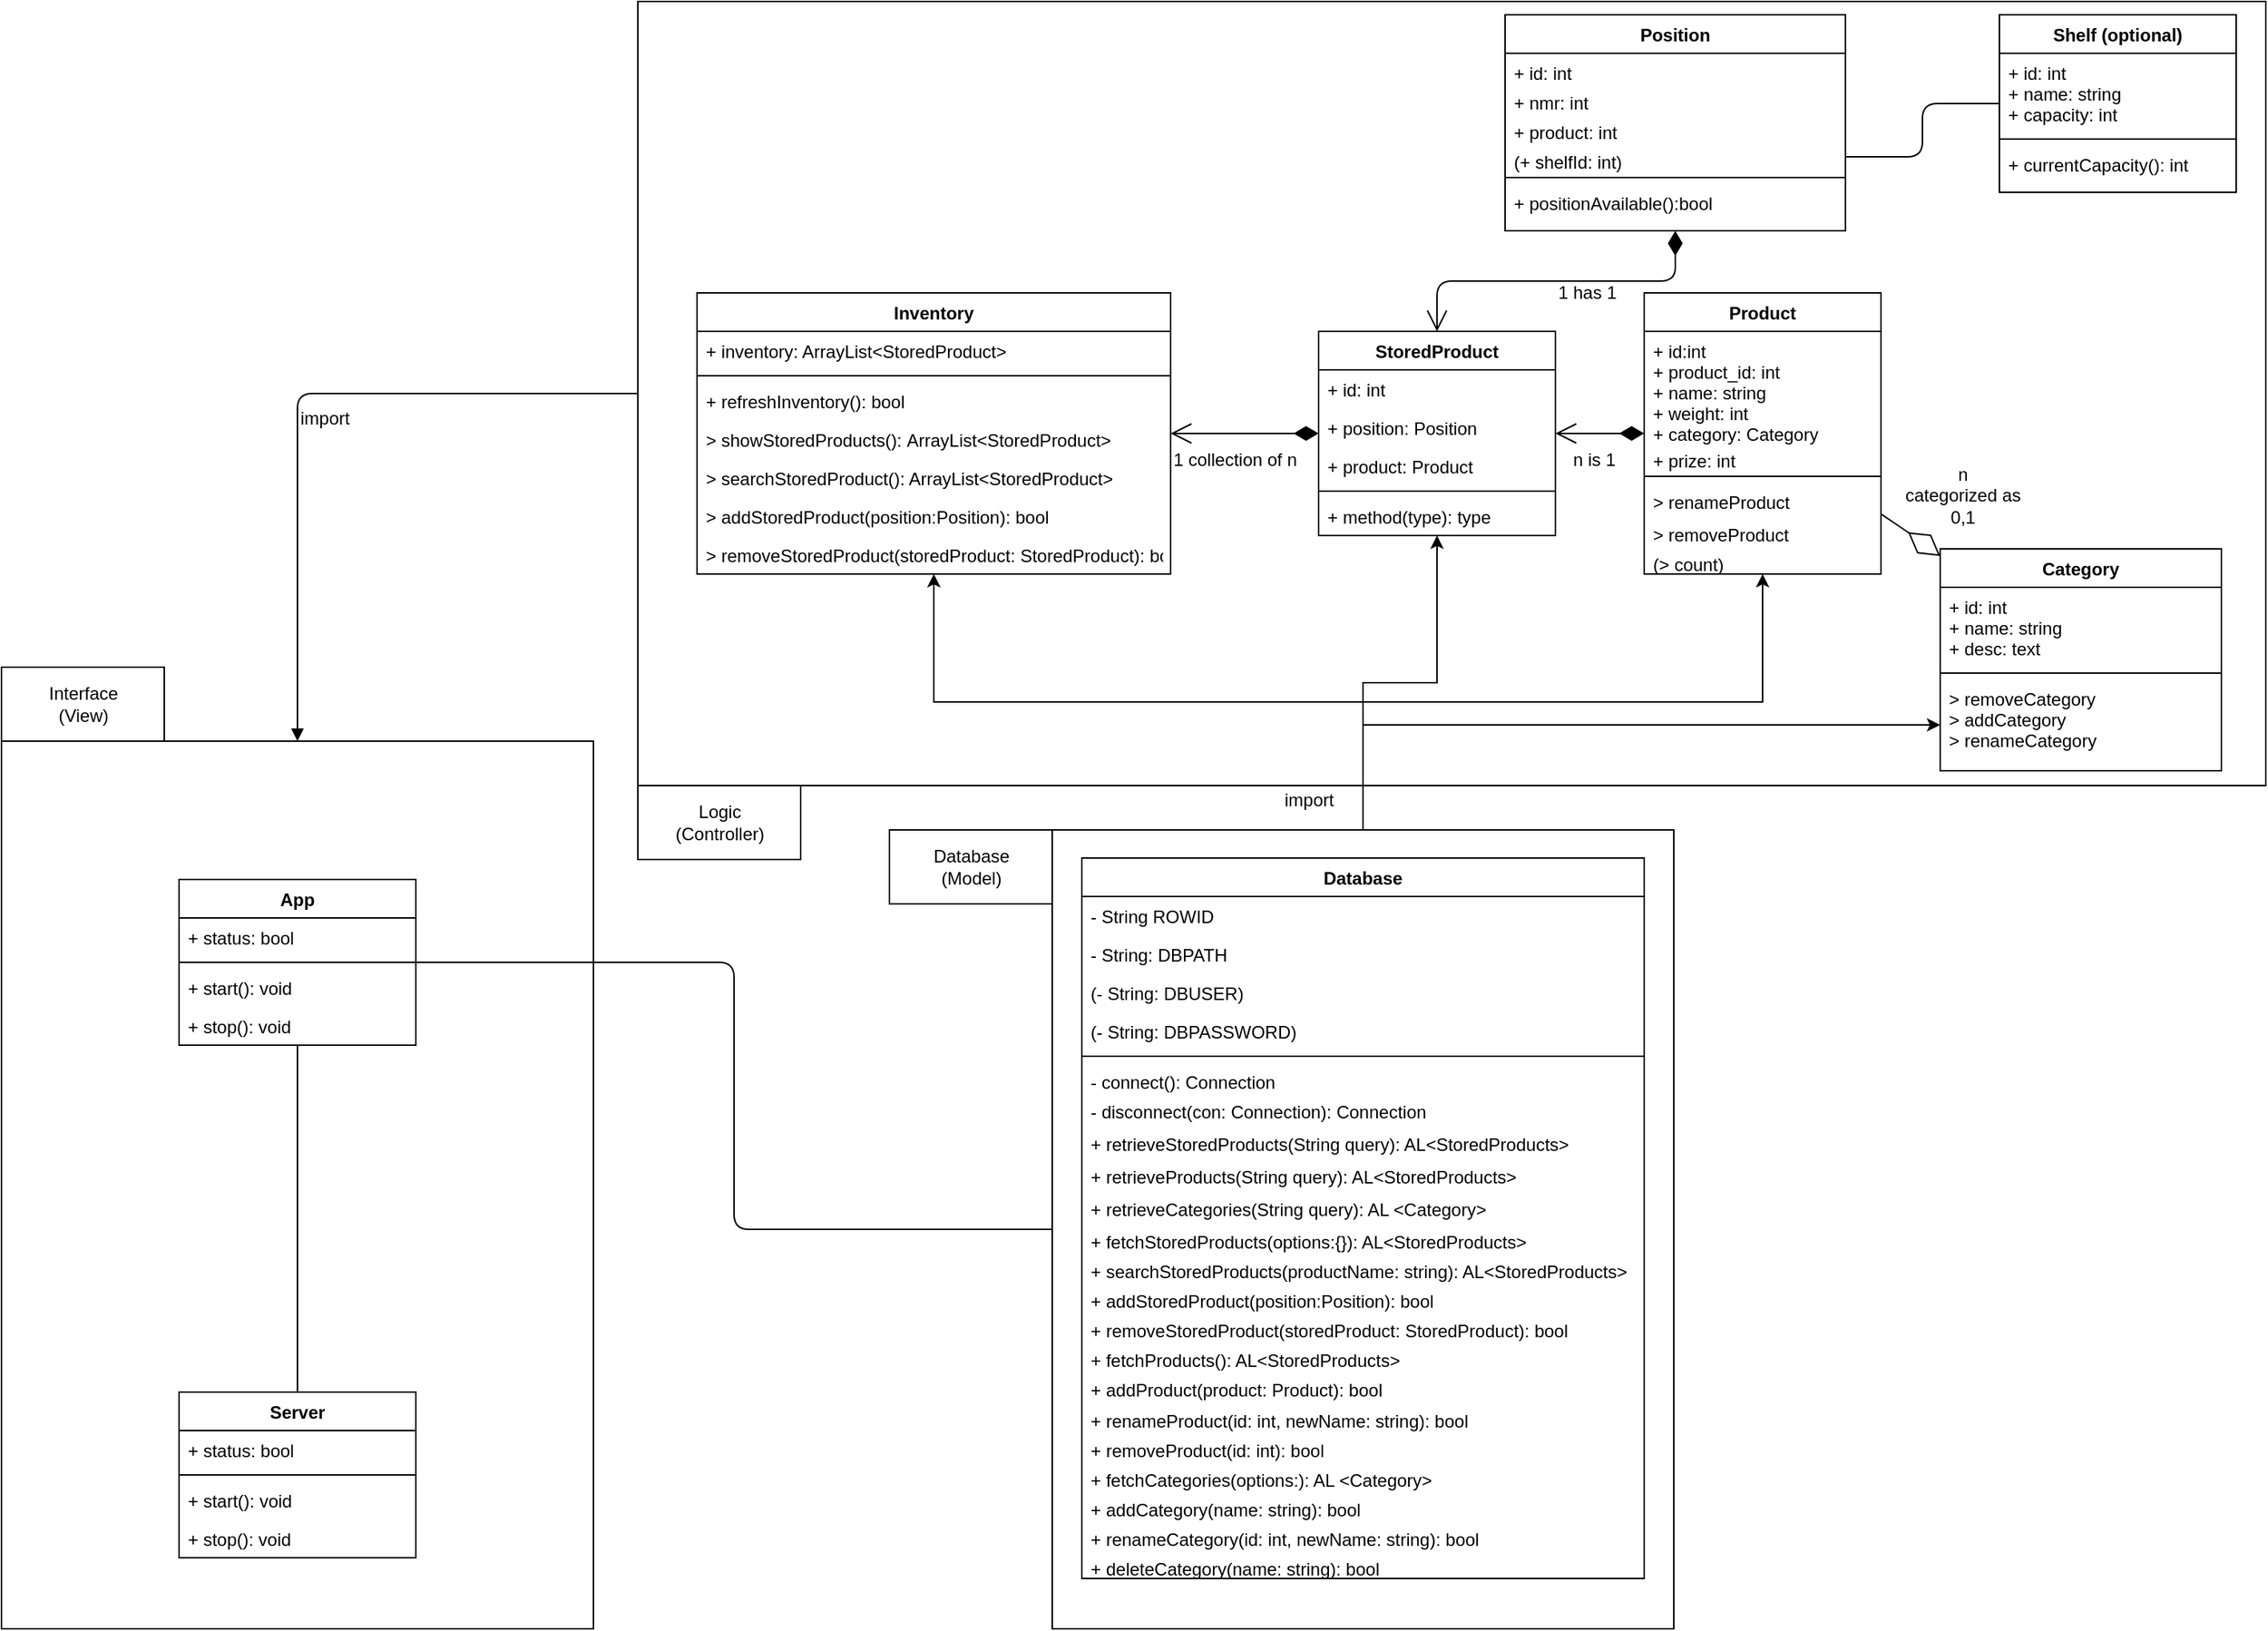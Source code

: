 <mxfile version="12.1.7" type="device" pages="1"><diagram id="II4qITKLCi_VNjRn3j1U" name="Page-1"><mxGraphModel dx="2235" dy="808" grid="1" gridSize="10" guides="1" tooltips="1" connect="1" arrows="1" fold="1" page="1" pageScale="1" pageWidth="827" pageHeight="1169" math="0" shadow="0"><root><mxCell id="0"/><mxCell id="1" parent="0"/><mxCell id="MuC0JlUs1k2olT5uU5jN-13" value="" style="rounded=0;whiteSpace=wrap;html=1;" parent="1" vertex="1"><mxGeometry x="-290" y="10" width="1100" height="530" as="geometry"/></mxCell><mxCell id="MuC0JlUs1k2olT5uU5jN-11" value="" style="rounded=0;whiteSpace=wrap;html=1;" parent="1" vertex="1"><mxGeometry x="-10" y="570" width="420" height="540" as="geometry"/></mxCell><mxCell id="MuC0JlUs1k2olT5uU5jN-10" value="" style="rounded=0;whiteSpace=wrap;html=1;" parent="1" vertex="1"><mxGeometry x="-720" y="510" width="400" height="600" as="geometry"/></mxCell><mxCell id="Qiu1RY4GNax4AS43yLGP-1" value="Shelf (optional)" style="swimlane;fontStyle=1;align=center;verticalAlign=top;childLayout=stackLayout;horizontal=1;startSize=26;horizontalStack=0;resizeParent=1;resizeParentMax=0;resizeLast=0;collapsible=1;marginBottom=0;" parent="1" vertex="1"><mxGeometry x="630" y="19" width="160" height="120" as="geometry"/></mxCell><mxCell id="Qiu1RY4GNax4AS43yLGP-2" value="+ id: int&#10;+ name: string&#10;+ capacity: int" style="text;strokeColor=none;fillColor=none;align=left;verticalAlign=top;spacingLeft=4;spacingRight=4;overflow=hidden;rotatable=0;points=[[0,0.5],[1,0.5]];portConstraint=eastwest;" parent="Qiu1RY4GNax4AS43yLGP-1" vertex="1"><mxGeometry y="26" width="160" height="54" as="geometry"/></mxCell><mxCell id="Qiu1RY4GNax4AS43yLGP-3" value="" style="line;strokeWidth=1;fillColor=none;align=left;verticalAlign=middle;spacingTop=-1;spacingLeft=3;spacingRight=3;rotatable=0;labelPosition=right;points=[];portConstraint=eastwest;" parent="Qiu1RY4GNax4AS43yLGP-1" vertex="1"><mxGeometry y="80" width="160" height="8" as="geometry"/></mxCell><mxCell id="Qiu1RY4GNax4AS43yLGP-4" value="+ currentCapacity(): int" style="text;strokeColor=none;fillColor=none;align=left;verticalAlign=top;spacingLeft=4;spacingRight=4;overflow=hidden;rotatable=0;points=[[0,0.5],[1,0.5]];portConstraint=eastwest;" parent="Qiu1RY4GNax4AS43yLGP-1" vertex="1"><mxGeometry y="88" width="160" height="32" as="geometry"/></mxCell><mxCell id="Qiu1RY4GNax4AS43yLGP-5" value="Position" style="swimlane;fontStyle=1;align=center;verticalAlign=top;childLayout=stackLayout;horizontal=1;startSize=26;horizontalStack=0;resizeParent=1;resizeParentMax=0;resizeLast=0;collapsible=1;marginBottom=0;" parent="1" vertex="1"><mxGeometry x="296" y="19" width="230" height="146" as="geometry"/></mxCell><mxCell id="8mQVZYMGVBIPvpWRdQCe-19" value="+ id: int" style="text;strokeColor=none;fillColor=none;align=left;verticalAlign=top;spacingLeft=4;spacingRight=4;overflow=hidden;rotatable=0;points=[[0,0.5],[1,0.5]];portConstraint=eastwest;" parent="Qiu1RY4GNax4AS43yLGP-5" vertex="1"><mxGeometry y="26" width="230" height="20" as="geometry"/></mxCell><mxCell id="8mQVZYMGVBIPvpWRdQCe-22" value="+ nmr: int" style="text;strokeColor=none;fillColor=none;align=left;verticalAlign=top;spacingLeft=4;spacingRight=4;overflow=hidden;rotatable=0;points=[[0,0.5],[1,0.5]];portConstraint=eastwest;" parent="Qiu1RY4GNax4AS43yLGP-5" vertex="1"><mxGeometry y="46" width="230" height="20" as="geometry"/></mxCell><mxCell id="8mQVZYMGVBIPvpWRdQCe-20" value="+ product: int" style="text;strokeColor=none;fillColor=none;align=left;verticalAlign=top;spacingLeft=4;spacingRight=4;overflow=hidden;rotatable=0;points=[[0,0.5],[1,0.5]];portConstraint=eastwest;" parent="Qiu1RY4GNax4AS43yLGP-5" vertex="1"><mxGeometry y="66" width="230" height="20" as="geometry"/></mxCell><mxCell id="8mQVZYMGVBIPvpWRdQCe-21" value="(+ shelfId: int)" style="text;strokeColor=none;fillColor=none;align=left;verticalAlign=top;spacingLeft=4;spacingRight=4;overflow=hidden;rotatable=0;points=[[0,0.5],[1,0.5]];portConstraint=eastwest;" parent="Qiu1RY4GNax4AS43yLGP-5" vertex="1"><mxGeometry y="86" width="230" height="20" as="geometry"/></mxCell><mxCell id="Qiu1RY4GNax4AS43yLGP-7" value="" style="line;strokeWidth=1;fillColor=none;align=left;verticalAlign=middle;spacingTop=-1;spacingLeft=3;spacingRight=3;rotatable=0;labelPosition=right;points=[];portConstraint=eastwest;" parent="Qiu1RY4GNax4AS43yLGP-5" vertex="1"><mxGeometry y="106" width="230" height="8" as="geometry"/></mxCell><mxCell id="Qiu1RY4GNax4AS43yLGP-8" value="+ positionAvailable():bool" style="text;strokeColor=none;fillColor=none;align=left;verticalAlign=top;spacingLeft=4;spacingRight=4;overflow=hidden;rotatable=0;points=[[0,0.5],[1,0.5]];portConstraint=eastwest;" parent="Qiu1RY4GNax4AS43yLGP-5" vertex="1"><mxGeometry y="114" width="230" height="32" as="geometry"/></mxCell><mxCell id="Qiu1RY4GNax4AS43yLGP-9" value="Product" style="swimlane;fontStyle=1;align=center;verticalAlign=top;childLayout=stackLayout;horizontal=1;startSize=26;horizontalStack=0;resizeParent=1;resizeParentMax=0;resizeLast=0;collapsible=1;marginBottom=0;" parent="1" vertex="1"><mxGeometry x="390" y="207" width="160" height="190" as="geometry"/></mxCell><mxCell id="Qiu1RY4GNax4AS43yLGP-10" value="+ id:int&#10;+ product_id: int&#10;+ name: string&#10;+ weight: int&#10;+ category: Category" style="text;strokeColor=none;fillColor=none;align=left;verticalAlign=top;spacingLeft=4;spacingRight=4;overflow=hidden;rotatable=0;points=[[0,0.5],[1,0.5]];portConstraint=eastwest;" parent="Qiu1RY4GNax4AS43yLGP-9" vertex="1"><mxGeometry y="26" width="160" height="74" as="geometry"/></mxCell><mxCell id="AtLYLam72HxLLNufHpRY-1" value="+ prize: int" style="text;strokeColor=none;fillColor=none;align=left;verticalAlign=top;spacingLeft=4;spacingRight=4;overflow=hidden;rotatable=0;points=[[0,0.5],[1,0.5]];portConstraint=eastwest;" parent="Qiu1RY4GNax4AS43yLGP-9" vertex="1"><mxGeometry y="100" width="160" height="20" as="geometry"/></mxCell><mxCell id="Qiu1RY4GNax4AS43yLGP-11" value="" style="line;strokeWidth=1;fillColor=none;align=left;verticalAlign=middle;spacingTop=-1;spacingLeft=3;spacingRight=3;rotatable=0;labelPosition=right;points=[];portConstraint=eastwest;" parent="Qiu1RY4GNax4AS43yLGP-9" vertex="1"><mxGeometry y="120" width="160" height="8" as="geometry"/></mxCell><mxCell id="Qiu1RY4GNax4AS43yLGP-12" value="&gt; renameProduct" style="text;strokeColor=none;fillColor=none;align=left;verticalAlign=top;spacingLeft=4;spacingRight=4;overflow=hidden;rotatable=0;points=[[0,0.5],[1,0.5]];portConstraint=eastwest;" parent="Qiu1RY4GNax4AS43yLGP-9" vertex="1"><mxGeometry y="128" width="160" height="22" as="geometry"/></mxCell><mxCell id="C-HPcvjuCENW0QRDmI3f-2" value="&gt; removeProduct" style="text;strokeColor=none;fillColor=none;align=left;verticalAlign=top;spacingLeft=4;spacingRight=4;overflow=hidden;rotatable=0;points=[[0,0.5],[1,0.5]];portConstraint=eastwest;" parent="Qiu1RY4GNax4AS43yLGP-9" vertex="1"><mxGeometry y="150" width="160" height="20" as="geometry"/></mxCell><mxCell id="hjZulQvBA6jyigEJ-ACJ-21" value="(&gt; count)" style="text;strokeColor=none;fillColor=none;align=left;verticalAlign=top;spacingLeft=4;spacingRight=4;overflow=hidden;rotatable=0;points=[[0,0.5],[1,0.5]];portConstraint=eastwest;" parent="Qiu1RY4GNax4AS43yLGP-9" vertex="1"><mxGeometry y="170" width="160" height="20" as="geometry"/></mxCell><mxCell id="Qiu1RY4GNax4AS43yLGP-34" value="Category" style="swimlane;fontStyle=1;align=center;verticalAlign=top;childLayout=stackLayout;horizontal=1;startSize=26;horizontalStack=0;resizeParent=1;resizeParentMax=0;resizeLast=0;collapsible=1;marginBottom=0;" parent="1" vertex="1"><mxGeometry x="590" y="380" width="190" height="150" as="geometry"/></mxCell><mxCell id="Qiu1RY4GNax4AS43yLGP-35" value="+ id: int&#10;+ name: string&#10;+ desc: text" style="text;strokeColor=none;fillColor=none;align=left;verticalAlign=top;spacingLeft=4;spacingRight=4;overflow=hidden;rotatable=0;points=[[0,0.5],[1,0.5]];portConstraint=eastwest;" parent="Qiu1RY4GNax4AS43yLGP-34" vertex="1"><mxGeometry y="26" width="190" height="54" as="geometry"/></mxCell><mxCell id="Qiu1RY4GNax4AS43yLGP-36" value="" style="line;strokeWidth=1;fillColor=none;align=left;verticalAlign=middle;spacingTop=-1;spacingLeft=3;spacingRight=3;rotatable=0;labelPosition=right;points=[];portConstraint=eastwest;" parent="Qiu1RY4GNax4AS43yLGP-34" vertex="1"><mxGeometry y="80" width="190" height="8" as="geometry"/></mxCell><mxCell id="Qiu1RY4GNax4AS43yLGP-37" value="&gt; removeCategory&#10;&gt; addCategory&#10;&gt; renameCategory" style="text;strokeColor=none;fillColor=none;align=left;verticalAlign=top;spacingLeft=4;spacingRight=4;overflow=hidden;rotatable=0;points=[[0,0.5],[1,0.5]];portConstraint=eastwest;" parent="Qiu1RY4GNax4AS43yLGP-34" vertex="1"><mxGeometry y="88" width="190" height="62" as="geometry"/></mxCell><mxCell id="Qiu1RY4GNax4AS43yLGP-41" value="n&lt;br&gt;categorized as&lt;br&gt;0,1" style="text;html=1;resizable=0;points=[];autosize=1;align=center;verticalAlign=top;spacingTop=-4;" parent="1" vertex="1"><mxGeometry x="560" y="320" width="90" height="40" as="geometry"/></mxCell><mxCell id="ibuR769cZpBmyBUdAeHn-18" style="edgeStyle=orthogonalEdgeStyle;rounded=0;orthogonalLoop=1;jettySize=auto;html=1;" parent="1" source="MuC0JlUs1k2olT5uU5jN-11" target="ibuR769cZpBmyBUdAeHn-8" edge="1"><mxGeometry relative="1" as="geometry"><mxPoint x="-250" y="332" as="targetPoint"/></mxGeometry></mxCell><mxCell id="QKrm-Eze9-A4GsQXH-GI-1" value="Database" style="swimlane;fontStyle=1;align=center;verticalAlign=top;childLayout=stackLayout;horizontal=1;startSize=26;horizontalStack=0;resizeParent=1;resizeParentMax=0;resizeLast=0;collapsible=1;marginBottom=0;" parent="1" vertex="1"><mxGeometry x="10" y="589" width="380" height="487" as="geometry"/></mxCell><mxCell id="QKrm-Eze9-A4GsQXH-GI-2" value="- String ROWID&#10;&#9;&#10;&#9;String DBPATH = &quot;D:\\\\Projects\\\\Java Projects\\\\pen-testing\\\\sqlite\\\\db.pen_testing.db&quot;;&#10;&#9;&#10;&#9;String DBUSER = &quot;root&quot;;&#10;&#9;&#10;&#9;String DBPASSWORD = &quot;password&quot;;" style="text;strokeColor=none;fillColor=none;align=left;verticalAlign=top;spacingLeft=4;spacingRight=4;overflow=hidden;rotatable=0;points=[[0,0.5],[1,0.5]];portConstraint=eastwest;" parent="QKrm-Eze9-A4GsQXH-GI-1" vertex="1"><mxGeometry y="26" width="380" height="26" as="geometry"/></mxCell><mxCell id="MuC0JlUs1k2olT5uU5jN-7" value="- String: DBPATH" style="text;strokeColor=none;fillColor=none;align=left;verticalAlign=top;spacingLeft=4;spacingRight=4;overflow=hidden;rotatable=0;points=[[0,0.5],[1,0.5]];portConstraint=eastwest;" parent="QKrm-Eze9-A4GsQXH-GI-1" vertex="1"><mxGeometry y="52" width="380" height="26" as="geometry"/></mxCell><mxCell id="MuC0JlUs1k2olT5uU5jN-8" value="(- String: DBUSER)" style="text;strokeColor=none;fillColor=none;align=left;verticalAlign=top;spacingLeft=4;spacingRight=4;overflow=hidden;rotatable=0;points=[[0,0.5],[1,0.5]];portConstraint=eastwest;" parent="QKrm-Eze9-A4GsQXH-GI-1" vertex="1"><mxGeometry y="78" width="380" height="26" as="geometry"/></mxCell><mxCell id="MuC0JlUs1k2olT5uU5jN-9" value="(- String: DBPASSWORD)" style="text;strokeColor=none;fillColor=none;align=left;verticalAlign=top;spacingLeft=4;spacingRight=4;overflow=hidden;rotatable=0;points=[[0,0.5],[1,0.5]];portConstraint=eastwest;" parent="QKrm-Eze9-A4GsQXH-GI-1" vertex="1"><mxGeometry y="104" width="380" height="26" as="geometry"/></mxCell><mxCell id="QKrm-Eze9-A4GsQXH-GI-3" value="" style="line;strokeWidth=1;fillColor=none;align=left;verticalAlign=middle;spacingTop=-1;spacingLeft=3;spacingRight=3;rotatable=0;labelPosition=right;points=[];portConstraint=eastwest;" parent="QKrm-Eze9-A4GsQXH-GI-1" vertex="1"><mxGeometry y="130" width="380" height="8" as="geometry"/></mxCell><mxCell id="s66H79j97dUhZ_Nawj3t-1" value="- connect(): Connection" style="text;strokeColor=none;fillColor=none;align=left;verticalAlign=top;spacingLeft=4;spacingRight=4;overflow=hidden;rotatable=0;points=[[0,0.5],[1,0.5]];portConstraint=eastwest;" parent="QKrm-Eze9-A4GsQXH-GI-1" vertex="1"><mxGeometry y="138" width="380" height="20" as="geometry"/></mxCell><mxCell id="s66H79j97dUhZ_Nawj3t-2" value="- disconnect(con: Connection): Connection" style="text;strokeColor=none;fillColor=none;align=left;verticalAlign=top;spacingLeft=4;spacingRight=4;overflow=hidden;rotatable=0;points=[[0,0.5],[1,0.5]];portConstraint=eastwest;" parent="QKrm-Eze9-A4GsQXH-GI-1" vertex="1"><mxGeometry y="158" width="380" height="22" as="geometry"/></mxCell><mxCell id="gfWhXtZirMkXytCO7cxq-39" value="+ retrieveStoredProducts(String query): AL&lt;StoredProducts&gt;" style="text;strokeColor=none;fillColor=none;align=left;verticalAlign=top;spacingLeft=4;spacingRight=4;overflow=hidden;rotatable=0;points=[[0,0.5],[1,0.5]];portConstraint=eastwest;" vertex="1" parent="QKrm-Eze9-A4GsQXH-GI-1"><mxGeometry y="180" width="380" height="22" as="geometry"/></mxCell><mxCell id="gfWhXtZirMkXytCO7cxq-41" value="+ retrieveProducts(String query): AL&lt;StoredProducts&gt;" style="text;strokeColor=none;fillColor=none;align=left;verticalAlign=top;spacingLeft=4;spacingRight=4;overflow=hidden;rotatable=0;points=[[0,0.5],[1,0.5]];portConstraint=eastwest;" vertex="1" parent="QKrm-Eze9-A4GsQXH-GI-1"><mxGeometry y="202" width="380" height="22" as="geometry"/></mxCell><mxCell id="gfWhXtZirMkXytCO7cxq-42" value="+ retrieveCategories(String query): AL &lt;Category&gt;" style="text;strokeColor=none;fillColor=none;align=left;verticalAlign=top;spacingLeft=4;spacingRight=4;overflow=hidden;rotatable=0;points=[[0,0.5],[1,0.5]];portConstraint=eastwest;" vertex="1" parent="QKrm-Eze9-A4GsQXH-GI-1"><mxGeometry y="224" width="380" height="22" as="geometry"/></mxCell><mxCell id="MuC0JlUs1k2olT5uU5jN-4" value="+ fetchStoredProducts(options:{}): AL&lt;StoredProducts&gt;" style="text;strokeColor=none;fillColor=none;align=left;verticalAlign=top;spacingLeft=4;spacingRight=4;overflow=hidden;rotatable=0;points=[[0,0.5],[1,0.5]];portConstraint=eastwest;" parent="QKrm-Eze9-A4GsQXH-GI-1" vertex="1"><mxGeometry y="246" width="380" height="20" as="geometry"/></mxCell><mxCell id="ibuR769cZpBmyBUdAeHn-26" value="+ searchStoredProducts(productName: string): AL&lt;StoredProducts&gt;" style="text;strokeColor=none;fillColor=none;align=left;verticalAlign=top;spacingLeft=4;spacingRight=4;overflow=hidden;rotatable=0;points=[[0,0.5],[1,0.5]];portConstraint=eastwest;" parent="QKrm-Eze9-A4GsQXH-GI-1" vertex="1"><mxGeometry y="266" width="380" height="20" as="geometry"/></mxCell><mxCell id="ibuR769cZpBmyBUdAeHn-39" value="+ addStoredProduct(position:Position): bool" style="text;strokeColor=none;fillColor=none;align=left;verticalAlign=top;spacingLeft=4;spacingRight=4;overflow=hidden;rotatable=0;points=[[0,0.5],[1,0.5]];portConstraint=eastwest;" parent="QKrm-Eze9-A4GsQXH-GI-1" vertex="1"><mxGeometry y="286" width="380" height="20" as="geometry"/></mxCell><mxCell id="ibuR769cZpBmyBUdAeHn-36" value="+ removeStoredProduct(storedProduct: StoredProduct): bool" style="text;strokeColor=none;fillColor=none;align=left;verticalAlign=top;spacingLeft=4;spacingRight=4;overflow=hidden;rotatable=0;points=[[0,0.5],[1,0.5]];portConstraint=eastwest;" parent="QKrm-Eze9-A4GsQXH-GI-1" vertex="1"><mxGeometry y="306" width="380" height="20" as="geometry"/></mxCell><mxCell id="MuC0JlUs1k2olT5uU5jN-5" value="+ fetchProducts(): AL&lt;StoredProducts&gt;" style="text;strokeColor=none;fillColor=none;align=left;verticalAlign=top;spacingLeft=4;spacingRight=4;overflow=hidden;rotatable=0;points=[[0,0.5],[1,0.5]];portConstraint=eastwest;" parent="QKrm-Eze9-A4GsQXH-GI-1" vertex="1"><mxGeometry y="326" width="380" height="20" as="geometry"/></mxCell><mxCell id="ibuR769cZpBmyBUdAeHn-27" value="+ addProduct(product: Product): bool" style="text;strokeColor=none;fillColor=none;align=left;verticalAlign=top;spacingLeft=4;spacingRight=4;overflow=hidden;rotatable=0;points=[[0,0.5],[1,0.5]];portConstraint=eastwest;" parent="QKrm-Eze9-A4GsQXH-GI-1" vertex="1"><mxGeometry y="346" width="380" height="21" as="geometry"/></mxCell><mxCell id="ibuR769cZpBmyBUdAeHn-1" value="+ renameProduct(id: int, newName: string): bool" style="text;strokeColor=none;fillColor=none;align=left;verticalAlign=top;spacingLeft=4;spacingRight=4;overflow=hidden;rotatable=0;points=[[0,0.5],[1,0.5]];portConstraint=eastwest;" parent="QKrm-Eze9-A4GsQXH-GI-1" vertex="1"><mxGeometry y="367" width="380" height="20" as="geometry"/></mxCell><mxCell id="ibuR769cZpBmyBUdAeHn-28" value="+ removeProduct(id: int): bool" style="text;strokeColor=none;fillColor=none;align=left;verticalAlign=top;spacingLeft=4;spacingRight=4;overflow=hidden;rotatable=0;points=[[0,0.5],[1,0.5]];portConstraint=eastwest;" parent="QKrm-Eze9-A4GsQXH-GI-1" vertex="1"><mxGeometry y="387" width="380" height="20" as="geometry"/></mxCell><mxCell id="MuC0JlUs1k2olT5uU5jN-6" value="+ fetchCategories(options:): AL &lt;Category&gt;" style="text;strokeColor=none;fillColor=none;align=left;verticalAlign=top;spacingLeft=4;spacingRight=4;overflow=hidden;rotatable=0;points=[[0,0.5],[1,0.5]];portConstraint=eastwest;" parent="QKrm-Eze9-A4GsQXH-GI-1" vertex="1"><mxGeometry y="407" width="380" height="20" as="geometry"/></mxCell><mxCell id="ibuR769cZpBmyBUdAeHn-30" value="+ addCategory(name: string): bool" style="text;strokeColor=none;fillColor=none;align=left;verticalAlign=top;spacingLeft=4;spacingRight=4;overflow=hidden;rotatable=0;points=[[0,0.5],[1,0.5]];portConstraint=eastwest;" parent="QKrm-Eze9-A4GsQXH-GI-1" vertex="1"><mxGeometry y="427" width="380" height="20" as="geometry"/></mxCell><mxCell id="ibuR769cZpBmyBUdAeHn-25" value="+ renameCategory(id: int, newName: string): bool" style="text;strokeColor=none;fillColor=none;align=left;verticalAlign=top;spacingLeft=4;spacingRight=4;overflow=hidden;rotatable=0;points=[[0,0.5],[1,0.5]];portConstraint=eastwest;" parent="QKrm-Eze9-A4GsQXH-GI-1" vertex="1"><mxGeometry y="447" width="380" height="20" as="geometry"/></mxCell><mxCell id="ibuR769cZpBmyBUdAeHn-31" value="+ deleteCategory(name: string): bool" style="text;strokeColor=none;fillColor=none;align=left;verticalAlign=top;spacingLeft=4;spacingRight=4;overflow=hidden;rotatable=0;points=[[0,0.5],[1,0.5]];portConstraint=eastwest;" parent="QKrm-Eze9-A4GsQXH-GI-1" vertex="1"><mxGeometry y="467" width="380" height="20" as="geometry"/></mxCell><mxCell id="8mQVZYMGVBIPvpWRdQCe-23" value="" style="endArrow=none;html=1;edgeStyle=orthogonalEdgeStyle;" parent="1" source="Qiu1RY4GNax4AS43yLGP-1" target="8mQVZYMGVBIPvpWRdQCe-21" edge="1"><mxGeometry relative="1" as="geometry"><mxPoint x="200" y="620" as="sourcePoint"/><mxPoint x="520" y="145" as="targetPoint"/></mxGeometry></mxCell><mxCell id="ibuR769cZpBmyBUdAeHn-8" value="Inventory" style="swimlane;fontStyle=1;align=center;verticalAlign=top;childLayout=stackLayout;horizontal=1;startSize=26;horizontalStack=0;resizeParent=1;resizeParentMax=0;resizeLast=0;collapsible=1;marginBottom=0;" parent="1" vertex="1"><mxGeometry x="-250" y="207" width="320" height="190" as="geometry"/></mxCell><mxCell id="ibuR769cZpBmyBUdAeHn-9" value="+ inventory: ArrayList&lt;StoredProduct&gt;" style="text;strokeColor=none;fillColor=none;align=left;verticalAlign=top;spacingLeft=4;spacingRight=4;overflow=hidden;rotatable=0;points=[[0,0.5],[1,0.5]];portConstraint=eastwest;" parent="ibuR769cZpBmyBUdAeHn-8" vertex="1"><mxGeometry y="26" width="320" height="26" as="geometry"/></mxCell><mxCell id="ibuR769cZpBmyBUdAeHn-10" value="" style="line;strokeWidth=1;fillColor=none;align=left;verticalAlign=middle;spacingTop=-1;spacingLeft=3;spacingRight=3;rotatable=0;labelPosition=right;points=[];portConstraint=eastwest;" parent="ibuR769cZpBmyBUdAeHn-8" vertex="1"><mxGeometry y="52" width="320" height="8" as="geometry"/></mxCell><mxCell id="ibuR769cZpBmyBUdAeHn-11" value="+ refreshInventory(): bool" style="text;strokeColor=none;fillColor=none;align=left;verticalAlign=top;spacingLeft=4;spacingRight=4;overflow=hidden;rotatable=0;points=[[0,0.5],[1,0.5]];portConstraint=eastwest;" parent="ibuR769cZpBmyBUdAeHn-8" vertex="1"><mxGeometry y="60" width="320" height="26" as="geometry"/></mxCell><mxCell id="ibuR769cZpBmyBUdAeHn-24" value="&gt; showStoredProducts(): ArrayList&lt;StoredProduct&gt;" style="text;strokeColor=none;fillColor=none;align=left;verticalAlign=top;spacingLeft=4;spacingRight=4;overflow=hidden;rotatable=0;points=[[0,0.5],[1,0.5]];portConstraint=eastwest;" parent="ibuR769cZpBmyBUdAeHn-8" vertex="1"><mxGeometry y="86" width="320" height="26" as="geometry"/></mxCell><mxCell id="xI1_YKq2kXWIpsKkA5Jj-1" value="&gt; searchStoredProduct(): ArrayList&lt;StoredProduct&gt;" style="text;strokeColor=none;fillColor=none;align=left;verticalAlign=top;spacingLeft=4;spacingRight=4;overflow=hidden;rotatable=0;points=[[0,0.5],[1,0.5]];portConstraint=eastwest;" parent="ibuR769cZpBmyBUdAeHn-8" vertex="1"><mxGeometry y="112" width="320" height="26" as="geometry"/></mxCell><mxCell id="ibuR769cZpBmyBUdAeHn-32" value="&gt; addStoredProduct(position:Position): bool" style="text;strokeColor=none;fillColor=none;align=left;verticalAlign=top;spacingLeft=4;spacingRight=4;overflow=hidden;rotatable=0;points=[[0,0.5],[1,0.5]];portConstraint=eastwest;" parent="ibuR769cZpBmyBUdAeHn-8" vertex="1"><mxGeometry y="138" width="320" height="26" as="geometry"/></mxCell><mxCell id="ibuR769cZpBmyBUdAeHn-33" value="&gt; removeStoredProduct(storedProduct: StoredProduct): bool" style="text;strokeColor=none;fillColor=none;align=left;verticalAlign=top;spacingLeft=4;spacingRight=4;overflow=hidden;rotatable=0;points=[[0,0.5],[1,0.5]];portConstraint=eastwest;" parent="ibuR769cZpBmyBUdAeHn-8" vertex="1"><mxGeometry y="164" width="320" height="26" as="geometry"/></mxCell><mxCell id="ibuR769cZpBmyBUdAeHn-20" style="edgeStyle=orthogonalEdgeStyle;rounded=0;orthogonalLoop=1;jettySize=auto;html=1;" parent="1" source="MuC0JlUs1k2olT5uU5jN-11" target="Qiu1RY4GNax4AS43yLGP-9" edge="1"><mxGeometry relative="1" as="geometry"><mxPoint x="400" y="640" as="sourcePoint"/></mxGeometry></mxCell><mxCell id="ibuR769cZpBmyBUdAeHn-22" style="edgeStyle=orthogonalEdgeStyle;rounded=0;orthogonalLoop=1;jettySize=auto;html=1;" parent="1" source="MuC0JlUs1k2olT5uU5jN-11" target="Qiu1RY4GNax4AS43yLGP-37" edge="1"><mxGeometry relative="1" as="geometry"><mxPoint x="120" y="640" as="sourcePoint"/></mxGeometry></mxCell><mxCell id="ibuR769cZpBmyBUdAeHn-23" value="import" style="text;html=1;resizable=0;points=[];autosize=1;align=left;verticalAlign=top;spacingTop=-4;" parent="1" vertex="1"><mxGeometry x="145" y="540" width="50" height="20" as="geometry"/></mxCell><mxCell id="OFnzm7iaJnwIENqA8FYo-10" value="StoredProduct" style="swimlane;fontStyle=1;align=center;verticalAlign=top;childLayout=stackLayout;horizontal=1;startSize=26;horizontalStack=0;resizeParent=1;resizeParentMax=0;resizeLast=0;collapsible=1;marginBottom=0;" parent="1" vertex="1"><mxGeometry x="170" y="233" width="160" height="138" as="geometry"/></mxCell><mxCell id="C-HPcvjuCENW0QRDmI3f-1" value="+ id: int" style="text;strokeColor=none;fillColor=none;align=left;verticalAlign=top;spacingLeft=4;spacingRight=4;overflow=hidden;rotatable=0;points=[[0,0.5],[1,0.5]];portConstraint=eastwest;" parent="OFnzm7iaJnwIENqA8FYo-10" vertex="1"><mxGeometry y="26" width="160" height="26" as="geometry"/></mxCell><mxCell id="OFnzm7iaJnwIENqA8FYo-11" value="+ position: Position" style="text;strokeColor=none;fillColor=none;align=left;verticalAlign=top;spacingLeft=4;spacingRight=4;overflow=hidden;rotatable=0;points=[[0,0.5],[1,0.5]];portConstraint=eastwest;" parent="OFnzm7iaJnwIENqA8FYo-10" vertex="1"><mxGeometry y="52" width="160" height="26" as="geometry"/></mxCell><mxCell id="OFnzm7iaJnwIENqA8FYo-14" value="+ product: Product" style="text;strokeColor=none;fillColor=none;align=left;verticalAlign=top;spacingLeft=4;spacingRight=4;overflow=hidden;rotatable=0;points=[[0,0.5],[1,0.5]];portConstraint=eastwest;" parent="OFnzm7iaJnwIENqA8FYo-10" vertex="1"><mxGeometry y="78" width="160" height="26" as="geometry"/></mxCell><mxCell id="OFnzm7iaJnwIENqA8FYo-12" value="" style="line;strokeWidth=1;fillColor=none;align=left;verticalAlign=middle;spacingTop=-1;spacingLeft=3;spacingRight=3;rotatable=0;labelPosition=right;points=[];portConstraint=eastwest;" parent="OFnzm7iaJnwIENqA8FYo-10" vertex="1"><mxGeometry y="104" width="160" height="8" as="geometry"/></mxCell><mxCell id="OFnzm7iaJnwIENqA8FYo-13" value="+ method(type): type" style="text;strokeColor=none;fillColor=none;align=left;verticalAlign=top;spacingLeft=4;spacingRight=4;overflow=hidden;rotatable=0;points=[[0,0.5],[1,0.5]];portConstraint=eastwest;" parent="OFnzm7iaJnwIENqA8FYo-10" vertex="1"><mxGeometry y="112" width="160" height="26" as="geometry"/></mxCell><mxCell id="OFnzm7iaJnwIENqA8FYo-22" value="1 has 1" style="text;html=1;resizable=0;points=[];autosize=1;align=left;verticalAlign=top;spacingTop=-4;" parent="1" vertex="1"><mxGeometry x="330" y="197" width="50" height="20" as="geometry"/></mxCell><mxCell id="hjZulQvBA6jyigEJ-ACJ-5" value="Server" style="swimlane;fontStyle=1;align=center;verticalAlign=top;childLayout=stackLayout;horizontal=1;startSize=26;horizontalStack=0;resizeParent=1;resizeParentMax=0;resizeLast=0;collapsible=1;marginBottom=0;" parent="1" vertex="1"><mxGeometry x="-600" y="950" width="160" height="112" as="geometry"/></mxCell><mxCell id="hjZulQvBA6jyigEJ-ACJ-6" value="+ status: bool" style="text;strokeColor=none;fillColor=none;align=left;verticalAlign=top;spacingLeft=4;spacingRight=4;overflow=hidden;rotatable=0;points=[[0,0.5],[1,0.5]];portConstraint=eastwest;" parent="hjZulQvBA6jyigEJ-ACJ-5" vertex="1"><mxGeometry y="26" width="160" height="26" as="geometry"/></mxCell><mxCell id="hjZulQvBA6jyigEJ-ACJ-7" value="" style="line;strokeWidth=1;fillColor=none;align=left;verticalAlign=middle;spacingTop=-1;spacingLeft=3;spacingRight=3;rotatable=0;labelPosition=right;points=[];portConstraint=eastwest;" parent="hjZulQvBA6jyigEJ-ACJ-5" vertex="1"><mxGeometry y="52" width="160" height="8" as="geometry"/></mxCell><mxCell id="hjZulQvBA6jyigEJ-ACJ-8" value="+ start(): void" style="text;strokeColor=none;fillColor=none;align=left;verticalAlign=top;spacingLeft=4;spacingRight=4;overflow=hidden;rotatable=0;points=[[0,0.5],[1,0.5]];portConstraint=eastwest;" parent="hjZulQvBA6jyigEJ-ACJ-5" vertex="1"><mxGeometry y="60" width="160" height="26" as="geometry"/></mxCell><mxCell id="hjZulQvBA6jyigEJ-ACJ-9" value="+ stop(): void" style="text;strokeColor=none;fillColor=none;align=left;verticalAlign=top;spacingLeft=4;spacingRight=4;overflow=hidden;rotatable=0;points=[[0,0.5],[1,0.5]];portConstraint=eastwest;" parent="hjZulQvBA6jyigEJ-ACJ-5" vertex="1"><mxGeometry y="86" width="160" height="26" as="geometry"/></mxCell><mxCell id="hjZulQvBA6jyigEJ-ACJ-10" value="App" style="swimlane;fontStyle=1;align=center;verticalAlign=top;childLayout=stackLayout;horizontal=1;startSize=26;horizontalStack=0;resizeParent=1;resizeParentMax=0;resizeLast=0;collapsible=1;marginBottom=0;" parent="1" vertex="1"><mxGeometry x="-600" y="603.5" width="160" height="112" as="geometry"/></mxCell><mxCell id="hjZulQvBA6jyigEJ-ACJ-11" value="+ status: bool" style="text;strokeColor=none;fillColor=none;align=left;verticalAlign=top;spacingLeft=4;spacingRight=4;overflow=hidden;rotatable=0;points=[[0,0.5],[1,0.5]];portConstraint=eastwest;" parent="hjZulQvBA6jyigEJ-ACJ-10" vertex="1"><mxGeometry y="26" width="160" height="26" as="geometry"/></mxCell><mxCell id="hjZulQvBA6jyigEJ-ACJ-12" value="" style="line;strokeWidth=1;fillColor=none;align=left;verticalAlign=middle;spacingTop=-1;spacingLeft=3;spacingRight=3;rotatable=0;labelPosition=right;points=[];portConstraint=eastwest;" parent="hjZulQvBA6jyigEJ-ACJ-10" vertex="1"><mxGeometry y="52" width="160" height="8" as="geometry"/></mxCell><mxCell id="hjZulQvBA6jyigEJ-ACJ-13" value="+ start(): void" style="text;strokeColor=none;fillColor=none;align=left;verticalAlign=top;spacingLeft=4;spacingRight=4;overflow=hidden;rotatable=0;points=[[0,0.5],[1,0.5]];portConstraint=eastwest;" parent="hjZulQvBA6jyigEJ-ACJ-10" vertex="1"><mxGeometry y="60" width="160" height="26" as="geometry"/></mxCell><mxCell id="hjZulQvBA6jyigEJ-ACJ-14" value="+ stop(): void" style="text;strokeColor=none;fillColor=none;align=left;verticalAlign=top;spacingLeft=4;spacingRight=4;overflow=hidden;rotatable=0;points=[[0,0.5],[1,0.5]];portConstraint=eastwest;" parent="hjZulQvBA6jyigEJ-ACJ-10" vertex="1"><mxGeometry y="86" width="160" height="26" as="geometry"/></mxCell><mxCell id="hjZulQvBA6jyigEJ-ACJ-15" value="" style="endArrow=none;html=1;edgeStyle=orthogonalEdgeStyle;exitX=0.5;exitY=0;exitDx=0;exitDy=0;" parent="1" source="hjZulQvBA6jyigEJ-ACJ-5" target="hjZulQvBA6jyigEJ-ACJ-10" edge="1"><mxGeometry relative="1" as="geometry"><mxPoint x="-240" y="1080" as="sourcePoint"/><mxPoint x="-80" y="1080" as="targetPoint"/></mxGeometry></mxCell><mxCell id="hjZulQvBA6jyigEJ-ACJ-18" value="" style="endArrow=none;html=1;edgeStyle=orthogonalEdgeStyle;" parent="1" source="hjZulQvBA6jyigEJ-ACJ-10" target="MuC0JlUs1k2olT5uU5jN-11" edge="1"><mxGeometry relative="1" as="geometry"><mxPoint x="-240" y="1080" as="sourcePoint"/><mxPoint x="-80" y="1080" as="targetPoint"/></mxGeometry></mxCell><mxCell id="C-HPcvjuCENW0QRDmI3f-6" value="" style="endArrow=open;html=1;endSize=12;startArrow=diamondThin;startSize=14;startFill=1;edgeStyle=orthogonalEdgeStyle;align=left;verticalAlign=bottom;" parent="1" source="OFnzm7iaJnwIENqA8FYo-10" target="ibuR769cZpBmyBUdAeHn-8" edge="1"><mxGeometry x="0.004" y="-124" relative="1" as="geometry"><mxPoint x="-240" y="1080" as="sourcePoint"/><mxPoint x="-80" y="1080" as="targetPoint"/><mxPoint x="17" y="2" as="offset"/></mxGeometry></mxCell><mxCell id="C-HPcvjuCENW0QRDmI3f-7" value="1 collection of n" style="text;html=1;resizable=0;points=[];autosize=1;align=left;verticalAlign=top;spacingTop=-4;" parent="1" vertex="1"><mxGeometry x="70" y="310" width="100" height="20" as="geometry"/></mxCell><mxCell id="C-HPcvjuCENW0QRDmI3f-8" value="" style="endArrow=open;html=1;endSize=12;startArrow=diamondThin;startSize=14;startFill=1;edgeStyle=orthogonalEdgeStyle;align=left;verticalAlign=bottom;" parent="1" source="Qiu1RY4GNax4AS43yLGP-5" target="OFnzm7iaJnwIENqA8FYo-10" edge="1"><mxGeometry x="0.004" y="-124" relative="1" as="geometry"><mxPoint x="205" y="311.667" as="sourcePoint"/><mxPoint x="100" y="311.667" as="targetPoint"/><mxPoint x="17" y="2" as="offset"/></mxGeometry></mxCell><mxCell id="C-HPcvjuCENW0QRDmI3f-10" value="" style="endArrow=open;html=1;endSize=12;startArrow=diamondThin;startSize=14;startFill=1;edgeStyle=orthogonalEdgeStyle;align=left;verticalAlign=bottom;" parent="1" source="Qiu1RY4GNax4AS43yLGP-9" target="OFnzm7iaJnwIENqA8FYo-10" edge="1"><mxGeometry x="0.004" y="-124" relative="1" as="geometry"><mxPoint x="420.833" y="175" as="sourcePoint"/><mxPoint x="285" y="243" as="targetPoint"/><mxPoint x="17" y="2" as="offset"/></mxGeometry></mxCell><mxCell id="C-HPcvjuCENW0QRDmI3f-11" value="n is 1" style="text;html=1;resizable=0;points=[];autosize=1;align=left;verticalAlign=top;spacingTop=-4;" parent="1" vertex="1"><mxGeometry x="340" y="310" width="40" height="20" as="geometry"/></mxCell><mxCell id="C-HPcvjuCENW0QRDmI3f-16" value="" style="endArrow=diamondThin;endFill=0;endSize=24;html=1;" parent="1" source="Qiu1RY4GNax4AS43yLGP-9" target="Qiu1RY4GNax4AS43yLGP-34" edge="1"><mxGeometry width="160" relative="1" as="geometry"><mxPoint x="230" y="1080" as="sourcePoint"/><mxPoint x="390" y="1080" as="targetPoint"/><Array as="points"><mxPoint x="570" y="370"/></Array></mxGeometry></mxCell><mxCell id="MuC0JlUs1k2olT5uU5jN-14" value="Interface&lt;br&gt;(View)" style="html=1;" parent="1" vertex="1"><mxGeometry x="-720" y="460" width="110" height="50" as="geometry"/></mxCell><mxCell id="MuC0JlUs1k2olT5uU5jN-16" value="Database&lt;br&gt;(Model)" style="html=1;" parent="1" vertex="1"><mxGeometry x="-120" y="570" width="110" height="50" as="geometry"/></mxCell><mxCell id="MuC0JlUs1k2olT5uU5jN-17" value="Logic&lt;br&gt;(Controller)" style="html=1;" parent="1" vertex="1"><mxGeometry x="-290" y="540" width="110" height="50" as="geometry"/></mxCell><mxCell id="IPigWX0erDNAYtygP1k7-4" value="" style="endArrow=block;endFill=1;html=1;edgeStyle=orthogonalEdgeStyle;align=left;verticalAlign=top;entryX=0.5;entryY=0;entryDx=0;entryDy=0;" parent="1" source="MuC0JlUs1k2olT5uU5jN-13" target="MuC0JlUs1k2olT5uU5jN-10" edge="1"><mxGeometry x="-1" relative="1" as="geometry"><mxPoint x="-680" y="300" as="sourcePoint"/><mxPoint x="-520" y="300" as="targetPoint"/></mxGeometry></mxCell><mxCell id="IPigWX0erDNAYtygP1k7-5" value="" style="resizable=0;html=1;align=left;verticalAlign=bottom;labelBackgroundColor=#ffffff;fontSize=10;" parent="IPigWX0erDNAYtygP1k7-4" connectable="0" vertex="1"><mxGeometry x="-1" relative="1" as="geometry"/></mxCell><mxCell id="IPigWX0erDNAYtygP1k7-6" value="import" style="text;html=1;resizable=0;points=[];autosize=1;align=left;verticalAlign=top;spacingTop=-4;" parent="1" vertex="1"><mxGeometry x="-520" y="282" width="50" height="20" as="geometry"/></mxCell><mxCell id="IPigWX0erDNAYtygP1k7-7" style="edgeStyle=orthogonalEdgeStyle;rounded=0;orthogonalLoop=1;jettySize=auto;html=1;" parent="1" source="MuC0JlUs1k2olT5uU5jN-11" target="OFnzm7iaJnwIENqA8FYo-10" edge="1"><mxGeometry relative="1" as="geometry"><mxPoint x="205" y="580" as="sourcePoint"/><mxPoint x="480" y="407" as="targetPoint"/></mxGeometry></mxCell></root></mxGraphModel></diagram></mxfile>